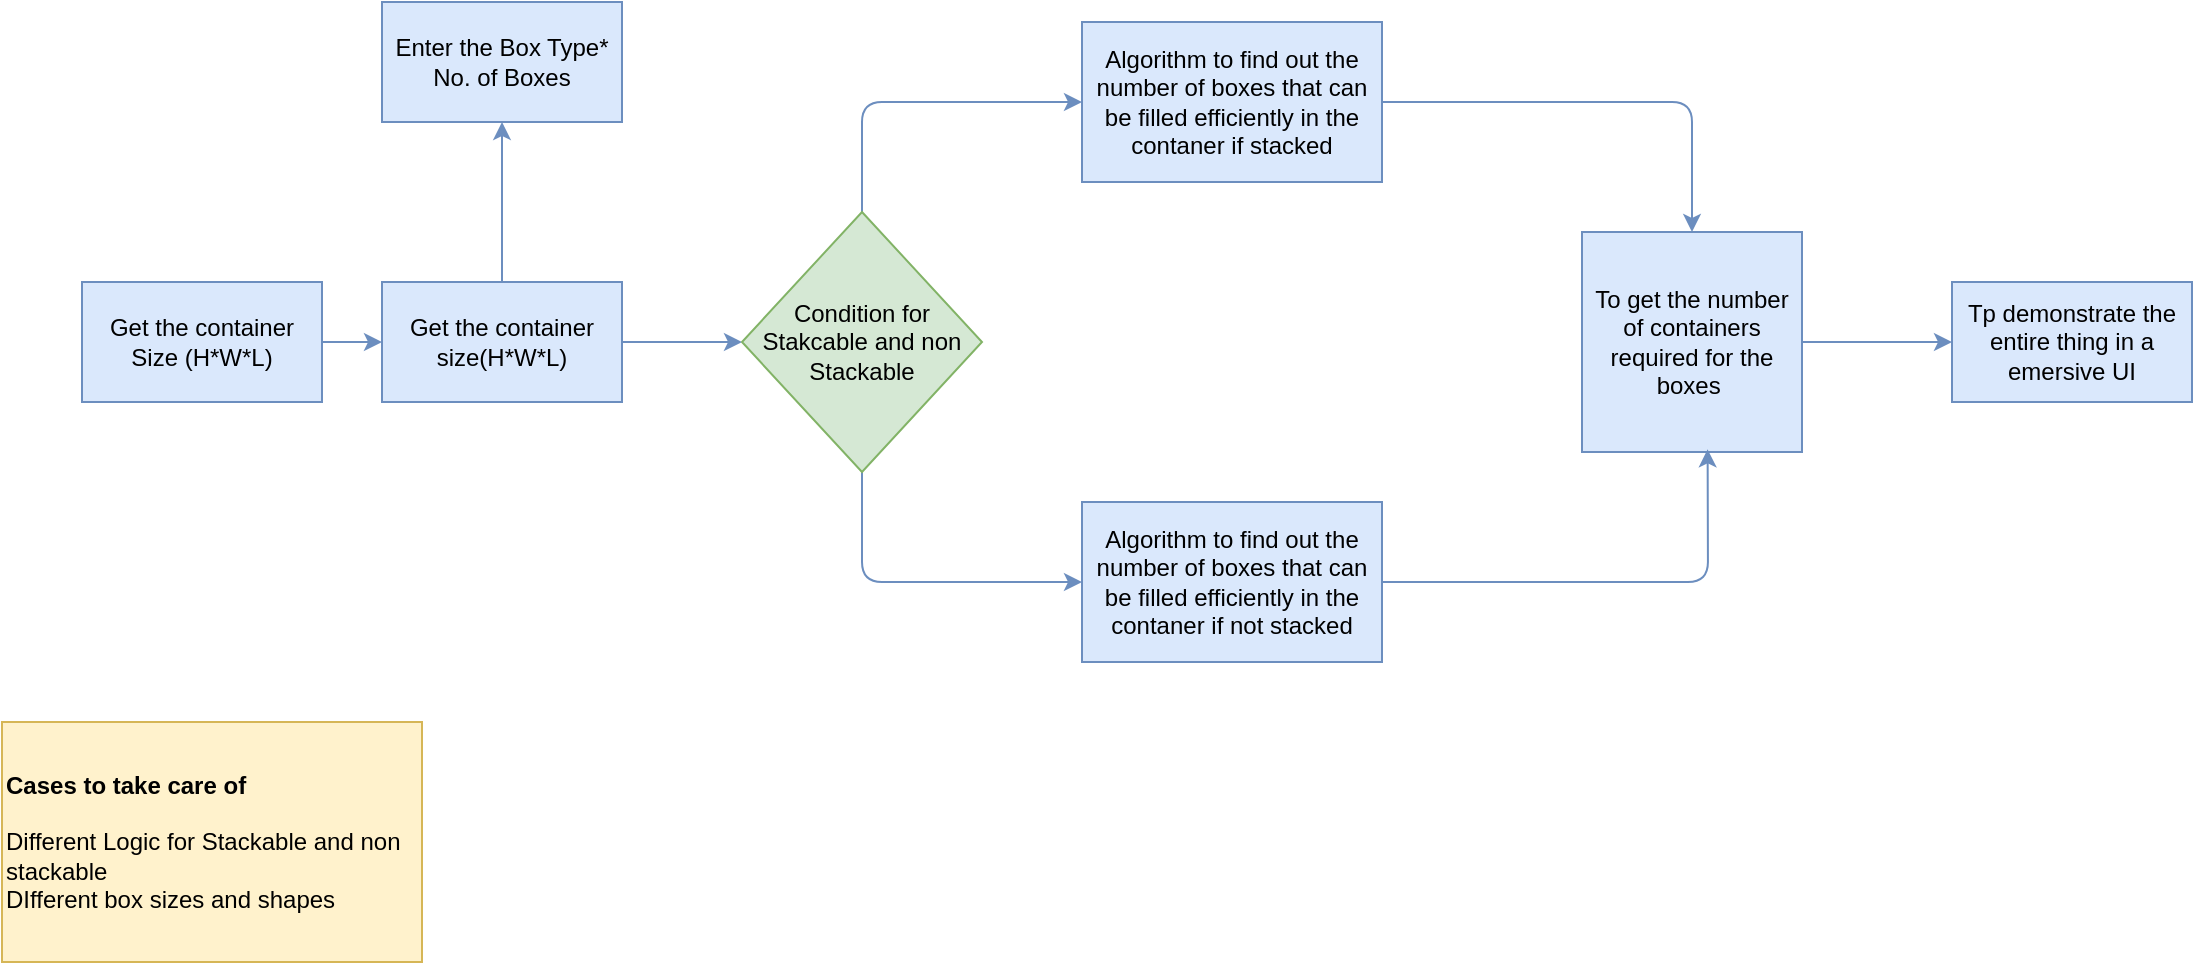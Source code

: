 <mxfile>
    <diagram id="yTdOcXZLhzxIrPE5PKRv" name="Page-1">
        <mxGraphModel dx="1336" dy="751" grid="1" gridSize="10" guides="1" tooltips="1" connect="1" arrows="1" fold="1" page="1" pageScale="1" pageWidth="850" pageHeight="1100" math="0" shadow="0">
            <root>
                <mxCell id="0"/>
                <mxCell id="1" parent="0"/>
                <mxCell id="10" style="edgeStyle=none;html=1;exitX=1;exitY=0.5;exitDx=0;exitDy=0;entryX=0;entryY=0.5;entryDx=0;entryDy=0;fillColor=#dae8fc;strokeColor=#6c8ebf;" edge="1" parent="1" source="2" target="3">
                    <mxGeometry relative="1" as="geometry"/>
                </mxCell>
                <mxCell id="2" value="Get the container Size&amp;nbsp;&lt;span style=&quot;color: rgb(0, 0, 0);&quot;&gt;(H*W*L)&lt;/span&gt;" style="rounded=0;whiteSpace=wrap;html=1;fillColor=#dae8fc;strokeColor=#6c8ebf;" vertex="1" parent="1">
                    <mxGeometry x="180" y="250" width="120" height="60" as="geometry"/>
                </mxCell>
                <mxCell id="8" value="" style="edgeStyle=none;html=1;fillColor=#dae8fc;strokeColor=#6c8ebf;" edge="1" parent="1" source="3" target="7">
                    <mxGeometry relative="1" as="geometry"/>
                </mxCell>
                <mxCell id="9" style="edgeStyle=none;html=1;exitX=1;exitY=0.5;exitDx=0;exitDy=0;entryX=0;entryY=0.5;entryDx=0;entryDy=0;fillColor=#dae8fc;strokeColor=#6c8ebf;" edge="1" parent="1" source="3" target="6">
                    <mxGeometry relative="1" as="geometry"/>
                </mxCell>
                <mxCell id="3" value="Get the container size(H*W*L)" style="rounded=0;whiteSpace=wrap;html=1;fillColor=#dae8fc;strokeColor=#6c8ebf;" vertex="1" parent="1">
                    <mxGeometry x="330" y="250" width="120" height="60" as="geometry"/>
                </mxCell>
                <mxCell id="14" style="edgeStyle=none;html=1;exitX=0.5;exitY=0;exitDx=0;exitDy=0;entryX=0;entryY=0.5;entryDx=0;entryDy=0;fillColor=#dae8fc;strokeColor=#6c8ebf;" edge="1" parent="1" source="6" target="12">
                    <mxGeometry relative="1" as="geometry">
                        <mxPoint x="569.909" y="150" as="targetPoint"/>
                        <Array as="points">
                            <mxPoint x="570" y="160"/>
                        </Array>
                    </mxGeometry>
                </mxCell>
                <mxCell id="15" style="edgeStyle=none;html=1;exitX=0.5;exitY=1;exitDx=0;exitDy=0;entryX=0;entryY=0.5;entryDx=0;entryDy=0;fillColor=#dae8fc;strokeColor=#6c8ebf;" edge="1" parent="1" source="6" target="13">
                    <mxGeometry relative="1" as="geometry">
                        <Array as="points">
                            <mxPoint x="570" y="400"/>
                        </Array>
                    </mxGeometry>
                </mxCell>
                <mxCell id="6" value="Condition for Stakcable and non Stackable" style="rhombus;whiteSpace=wrap;html=1;fillColor=#d5e8d4;strokeColor=#82b366;" vertex="1" parent="1">
                    <mxGeometry x="510" y="215" width="120" height="130" as="geometry"/>
                </mxCell>
                <mxCell id="7" value="Enter the Box Type* No. of Boxes" style="whiteSpace=wrap;html=1;rounded=0;fillColor=#dae8fc;strokeColor=#6c8ebf;" vertex="1" parent="1">
                    <mxGeometry x="330" y="110" width="120" height="60" as="geometry"/>
                </mxCell>
                <mxCell id="19" style="edgeStyle=none;html=1;entryX=0.5;entryY=0;entryDx=0;entryDy=0;fillColor=#dae8fc;strokeColor=#6c8ebf;" edge="1" parent="1" source="12" target="16">
                    <mxGeometry relative="1" as="geometry">
                        <Array as="points">
                            <mxPoint x="985" y="160"/>
                        </Array>
                    </mxGeometry>
                </mxCell>
                <mxCell id="12" value="Algorithm to find out the number of boxes that can be filled efficiently in the contaner if stacked" style="rounded=0;whiteSpace=wrap;html=1;fillColor=#dae8fc;strokeColor=#6c8ebf;" vertex="1" parent="1">
                    <mxGeometry x="680" y="120" width="150" height="80" as="geometry"/>
                </mxCell>
                <mxCell id="13" value="Algorithm to find out the number of boxes that can be filled efficiently in the contaner if not stacked" style="rounded=0;whiteSpace=wrap;html=1;fillColor=#dae8fc;strokeColor=#6c8ebf;" vertex="1" parent="1">
                    <mxGeometry x="680" y="360" width="150" height="80" as="geometry"/>
                </mxCell>
                <mxCell id="22" value="" style="edgeStyle=none;html=1;fillColor=#dae8fc;strokeColor=#6c8ebf;" edge="1" parent="1" source="16" target="21">
                    <mxGeometry relative="1" as="geometry"/>
                </mxCell>
                <mxCell id="16" value="To get the number of containers required for the boxes&amp;nbsp;" style="whiteSpace=wrap;html=1;aspect=fixed;fillColor=#dae8fc;strokeColor=#6c8ebf;" vertex="1" parent="1">
                    <mxGeometry x="930" y="225" width="110" height="110" as="geometry"/>
                </mxCell>
                <mxCell id="20" style="edgeStyle=none;html=1;entryX=0.571;entryY=0.988;entryDx=0;entryDy=0;entryPerimeter=0;fillColor=#dae8fc;strokeColor=#6c8ebf;" edge="1" parent="1" source="13" target="16">
                    <mxGeometry relative="1" as="geometry">
                        <Array as="points">
                            <mxPoint x="993" y="400"/>
                        </Array>
                    </mxGeometry>
                </mxCell>
                <mxCell id="21" value="Tp demonstrate the entire thing in a emersive UI" style="whiteSpace=wrap;html=1;fillColor=#dae8fc;strokeColor=#6c8ebf;" vertex="1" parent="1">
                    <mxGeometry x="1115" y="250" width="120" height="60" as="geometry"/>
                </mxCell>
                <mxCell id="23" value="&lt;b&gt;Cases to take care of&amp;nbsp;&lt;/b&gt;&lt;div&gt;&lt;br&gt;&lt;/div&gt;&lt;div&gt;Different Logic for Stackable and non stackable&lt;/div&gt;&lt;div&gt;DIfferent box sizes and shapes&lt;/div&gt;" style="rounded=0;whiteSpace=wrap;html=1;align=left;fillColor=#fff2cc;strokeColor=#d6b656;" vertex="1" parent="1">
                    <mxGeometry x="140" y="470" width="210" height="120" as="geometry"/>
                </mxCell>
            </root>
        </mxGraphModel>
    </diagram>
</mxfile>